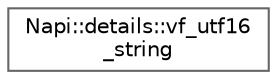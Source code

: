 digraph "Graphical Class Hierarchy"
{
 // LATEX_PDF_SIZE
  bgcolor="transparent";
  edge [fontname=Helvetica,fontsize=10,labelfontname=Helvetica,labelfontsize=10];
  node [fontname=Helvetica,fontsize=10,shape=box,height=0.2,width=0.4];
  rankdir="LR";
  Node0 [id="Node000000",label="Napi::details::vf_utf16\l_string",height=0.2,width=0.4,color="grey40", fillcolor="white", style="filled",URL="$struct_napi_1_1details_1_1vf__utf16__string.html",tooltip=" "];
}
